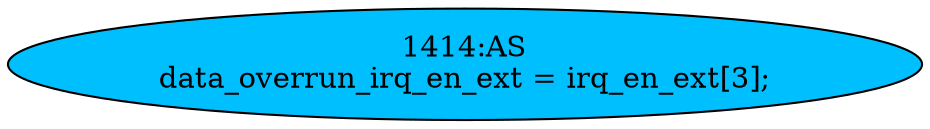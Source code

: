 strict digraph "" {
	node [label="\N"];
	"1414:AS"	 [ast="<pyverilog.vparser.ast.Assign object at 0x7fd7732623d0>",
		def_var="['data_overrun_irq_en_ext']",
		fillcolor=deepskyblue,
		label="1414:AS
data_overrun_irq_en_ext = irq_en_ext[3];",
		statements="[]",
		style=filled,
		typ=Assign,
		use_var="['irq_en_ext']"];
}
